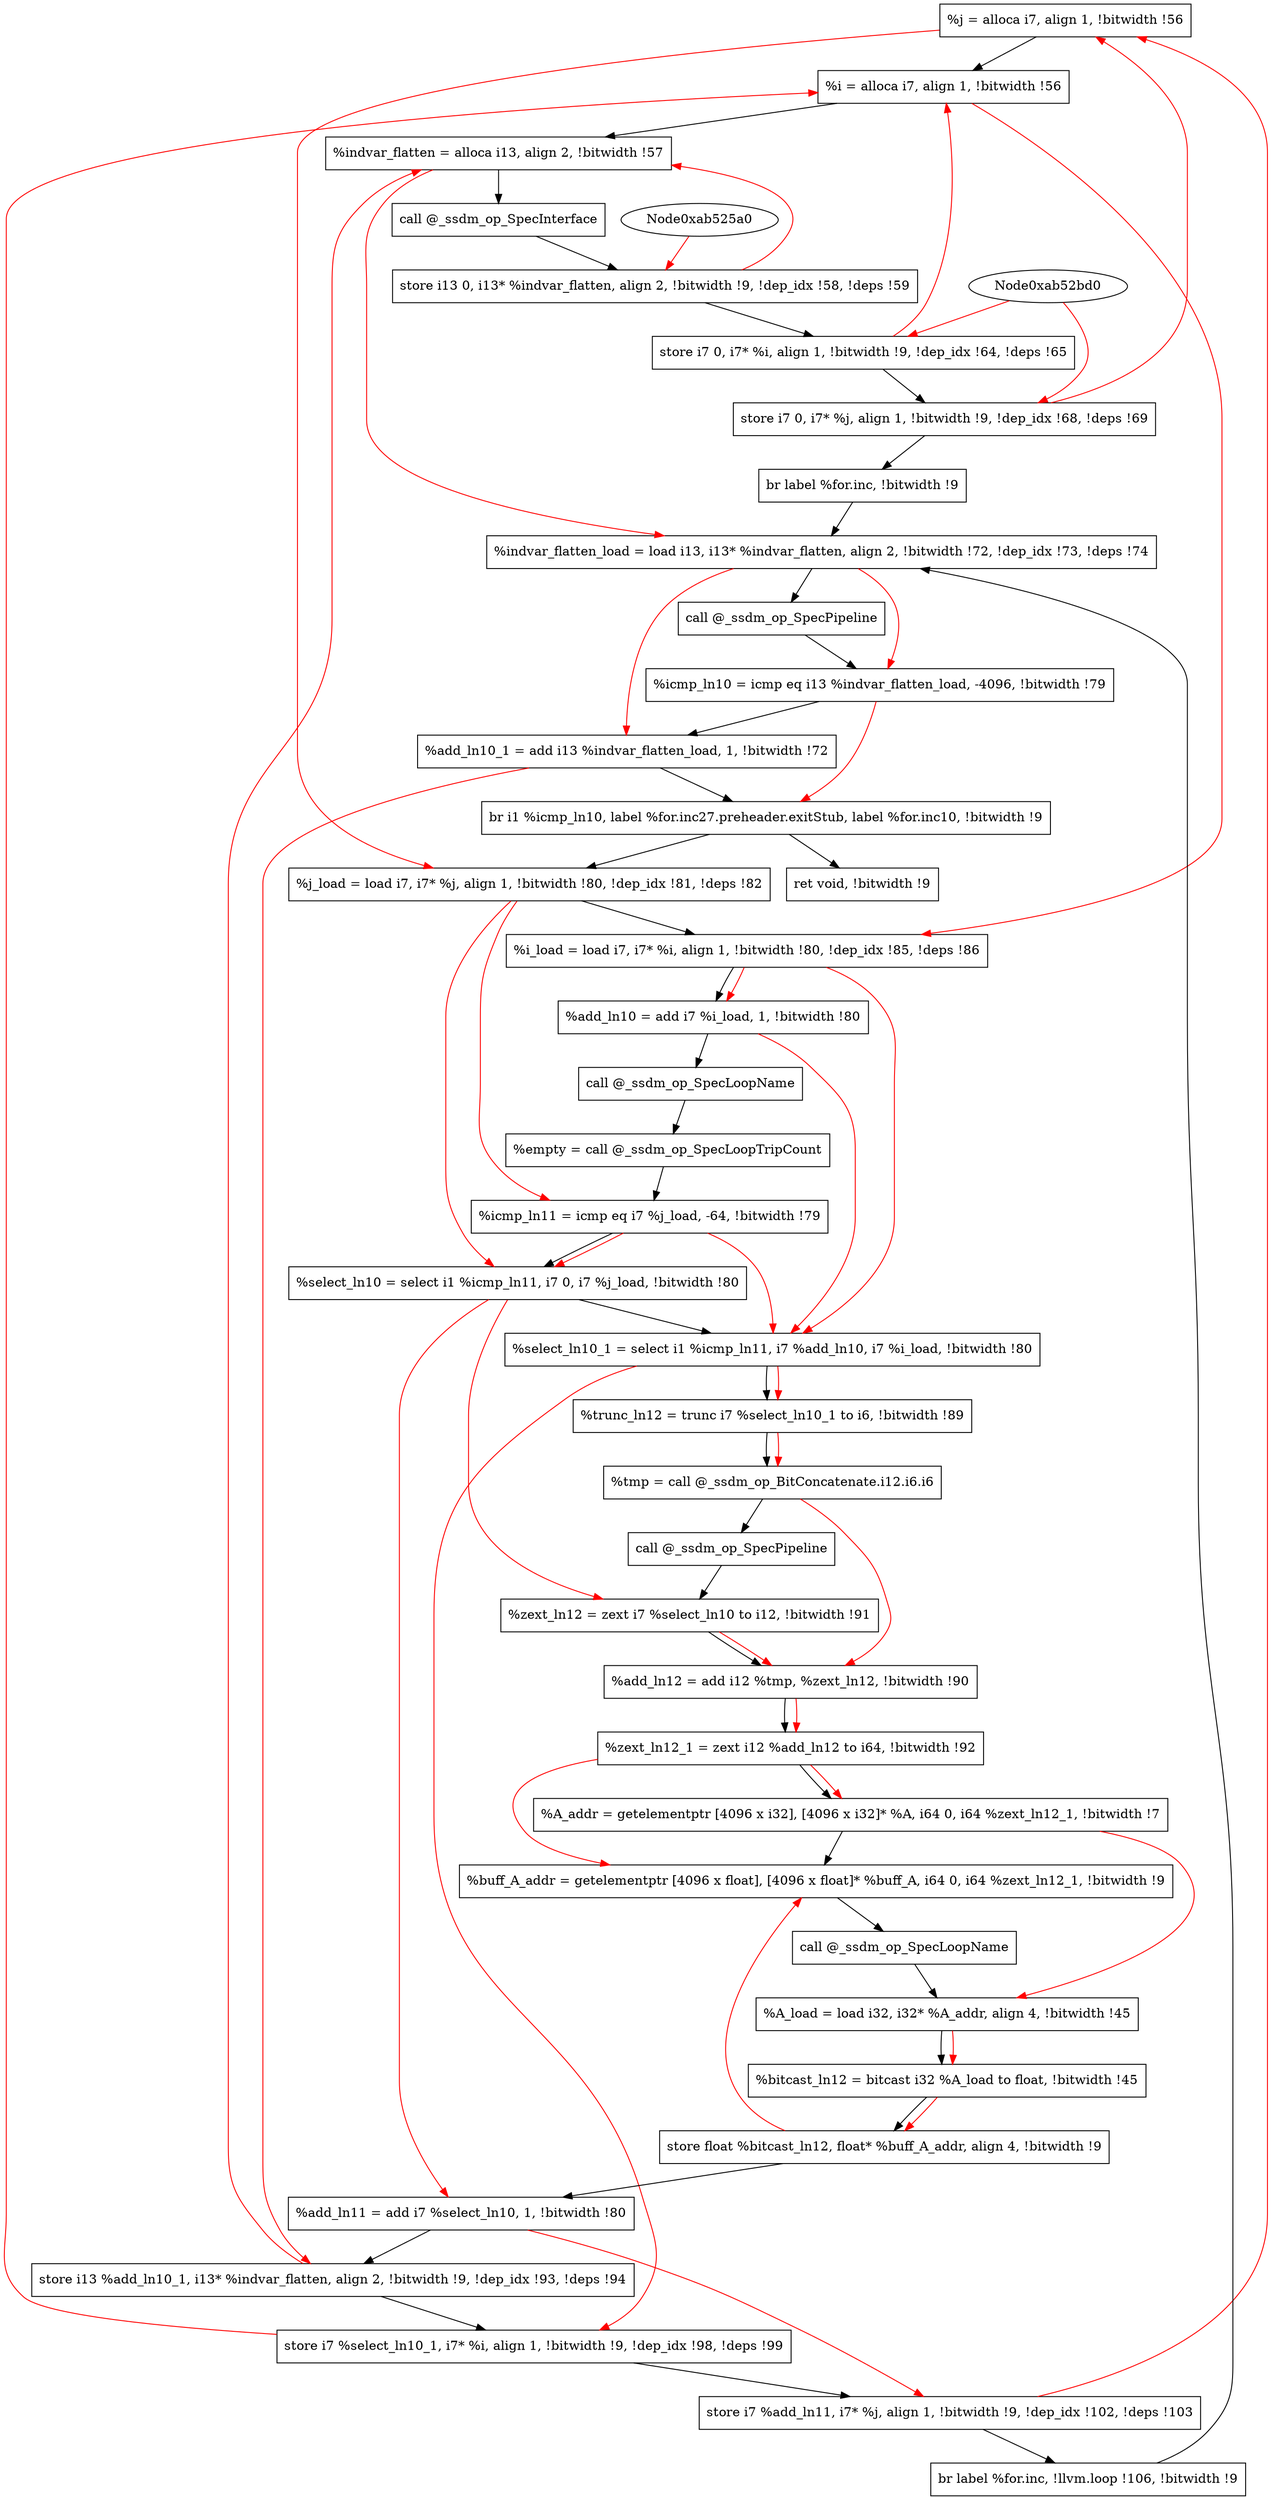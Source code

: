digraph "DFG for 'aA_Pipeline_lprd_1_lprd_2' function" {
	Node0xab59960[shape=record, label="  %j = alloca i7, align 1, !bitwidth !56"];
	Node0xab5a1e0[shape=record, label="  %i = alloca i7, align 1, !bitwidth !56"];
	Node0xab5a250[shape=record, label="  %indvar_flatten = alloca i13, align 2, !bitwidth !57"];
	Node0xab5af00[shape=record, label="call @_ssdm_op_SpecInterface"];
	Node0xab5aa10[shape=record, label="  store i13 0, i13* %indvar_flatten, align 2, !bitwidth !9, !dep_idx !58, !deps !59"];
	Node0xab5a980[shape=record, label="  store i7 0, i7* %i, align 1, !bitwidth !9, !dep_idx !64, !deps !65"];
	Node0xab5b4f0[shape=record, label="  store i7 0, i7* %j, align 1, !bitwidth !9, !dep_idx !68, !deps !69"];
	Node0xab5b850[shape=record, label="  br label %for.inc, !bitwidth !9"];
	Node0xab5b990[shape=record, label="  ret void, !bitwidth !9"];
	Node0xab5ba00[shape=record, label="  %indvar_flatten_load = load i13, i13* %indvar_flatten, align 2, !bitwidth !72, !dep_idx !73, !deps !74"];
	Node0xab5ac40[shape=record, label="call @_ssdm_op_SpecPipeline"];
	Node0xab5be00[shape=record, label="  %icmp_ln10 = icmp eq i13 %indvar_flatten_load, -4096, !bitwidth !79"];
	Node0xab5bec0[shape=record, label="  %add_ln10_1 = add i13 %indvar_flatten_load, 1, !bitwidth !72"];
	Node0xab5bff0[shape=record, label="  br i1 %icmp_ln10, label %for.inc27.preheader.exitStub, label %for.inc10, !bitwidth !9"];
	Node0xab5c060[shape=record, label="  %j_load = load i7, i7* %j, align 1, !bitwidth !80, !dep_idx !81, !deps !82"];
	Node0xab5c4f0[shape=record, label="  %i_load = load i7, i7* %i, align 1, !bitwidth !80, !dep_idx !85, !deps !86"];
	Node0xab5c820[shape=record, label="  %add_ln10 = add i7 %i_load, 1, !bitwidth !80"];
	Node0xab513a0[shape=record, label="call @_ssdm_op_SpecLoopName"];
	Node0xab597f0[shape=record, label="%empty = call @_ssdm_op_SpecLoopTripCount"];
	Node0xab51520[shape=record, label="  %icmp_ln11 = icmp eq i7 %j_load, -64, !bitwidth !79"];
	Node0xab515d0[shape=record, label="  %select_ln10 = select i1 %icmp_ln11, i7 0, i7 %j_load, !bitwidth !80"];
	Node0xab51680[shape=record, label="  %select_ln10_1 = select i1 %icmp_ln11, i7 %add_ln10, i7 %i_load, !bitwidth !80"];
	Node0xab516f0[shape=record, label="  %trunc_ln12 = trunc i7 %select_ln10_1 to i6, !bitwidth !89"];
	Node0xab51870[shape=record, label="%tmp = call @_ssdm_op_BitConcatenate.i12.i6.i6"];
	Node0xab5ab20[shape=record, label="call @_ssdm_op_SpecPipeline"];
	Node0xab519b0[shape=record, label="  %zext_ln12 = zext i7 %select_ln10 to i12, !bitwidth !91"];
	Node0xab51a40[shape=record, label="  %add_ln12 = add i12 %tmp, %zext_ln12, !bitwidth !90"];
	Node0xab51ab0[shape=record, label="  %zext_ln12_1 = zext i12 %add_ln12 to i64, !bitwidth !92"];
	Node0xab51b90[shape=record, label="  %A_addr = getelementptr [4096 x i32], [4096 x i32]* %A, i64 0, i64 %zext_ln12_1, !bitwidth !7"];
	Node0xab51c50[shape=record, label="  %buff_A_addr = getelementptr [4096 x float], [4096 x float]* %buff_A, i64 0, i64 %zext_ln12_1, !bitwidth !9"];
	Node0xab5f850[shape=record, label="call @_ssdm_op_SpecLoopName"];
	Node0xab5f920[shape=record, label="  %A_load = load i32, i32* %A_addr, align 4, !bitwidth !45"];
	Node0xab5f9b0[shape=record, label="  %bitcast_ln12 = bitcast i32 %A_load to float, !bitwidth !45"];
	Node0xab5fa40[shape=record, label="  store float %bitcast_ln12, float* %buff_A_addr, align 4, !bitwidth !9"];
	Node0xab5fad0[shape=record, label="  %add_ln11 = add i7 %select_ln10, 1, !bitwidth !80"];
	Node0xab5fb60[shape=record, label="  store i13 %add_ln10_1, i13* %indvar_flatten, align 2, !bitwidth !9, !dep_idx !93, !deps !94"];
	Node0xab5fe70[shape=record, label="  store i7 %select_ln10_1, i7* %i, align 1, !bitwidth !9, !dep_idx !98, !deps !99"];
	Node0xab60180[shape=record, label="  store i7 %add_ln11, i7* %j, align 1, !bitwidth !9, !dep_idx !102, !deps !103"];
	Node0xab60470[shape=record, label="  br label %for.inc, !llvm.loop !106, !bitwidth !9"];
	Node0xab59960 -> Node0xab5a1e0
	Node0xab5a1e0 -> Node0xab5a250
	Node0xab5a250 -> Node0xab5af00
	Node0xab5af00 -> Node0xab5aa10
	Node0xab5aa10 -> Node0xab5a980
	Node0xab5a980 -> Node0xab5b4f0
	Node0xab5b4f0 -> Node0xab5b850
	Node0xab5b850 -> Node0xab5ba00
	Node0xab5ba00 -> Node0xab5ac40
	Node0xab5ac40 -> Node0xab5be00
	Node0xab5be00 -> Node0xab5bec0
	Node0xab5bec0 -> Node0xab5bff0
	Node0xab5bff0 -> Node0xab5b990
	Node0xab5bff0 -> Node0xab5c060
	Node0xab5c060 -> Node0xab5c4f0
	Node0xab5c4f0 -> Node0xab5c820
	Node0xab5c820 -> Node0xab513a0
	Node0xab513a0 -> Node0xab597f0
	Node0xab597f0 -> Node0xab51520
	Node0xab51520 -> Node0xab515d0
	Node0xab515d0 -> Node0xab51680
	Node0xab51680 -> Node0xab516f0
	Node0xab516f0 -> Node0xab51870
	Node0xab51870 -> Node0xab5ab20
	Node0xab5ab20 -> Node0xab519b0
	Node0xab519b0 -> Node0xab51a40
	Node0xab51a40 -> Node0xab51ab0
	Node0xab51ab0 -> Node0xab51b90
	Node0xab51b90 -> Node0xab51c50
	Node0xab51c50 -> Node0xab5f850
	Node0xab5f850 -> Node0xab5f920
	Node0xab5f920 -> Node0xab5f9b0
	Node0xab5f9b0 -> Node0xab5fa40
	Node0xab5fa40 -> Node0xab5fad0
	Node0xab5fad0 -> Node0xab5fb60
	Node0xab5fb60 -> Node0xab5fe70
	Node0xab5fe70 -> Node0xab60180
	Node0xab60180 -> Node0xab60470
	Node0xab60470 -> Node0xab5ba00
edge [color=red]
	Node0xab525a0 -> Node0xab5aa10
	Node0xab5aa10 -> Node0xab5a250
	Node0xab52bd0 -> Node0xab5a980
	Node0xab5a980 -> Node0xab5a1e0
	Node0xab52bd0 -> Node0xab5b4f0
	Node0xab5b4f0 -> Node0xab59960
	Node0xab5a250 -> Node0xab5ba00
	Node0xab5ba00 -> Node0xab5be00
	Node0xab5ba00 -> Node0xab5bec0
	Node0xab5be00 -> Node0xab5bff0
	Node0xab59960 -> Node0xab5c060
	Node0xab5a1e0 -> Node0xab5c4f0
	Node0xab5c4f0 -> Node0xab5c820
	Node0xab5c060 -> Node0xab51520
	Node0xab51520 -> Node0xab515d0
	Node0xab5c060 -> Node0xab515d0
	Node0xab51520 -> Node0xab51680
	Node0xab5c820 -> Node0xab51680
	Node0xab5c4f0 -> Node0xab51680
	Node0xab51680 -> Node0xab516f0
	Node0xab516f0 -> Node0xab51870
	Node0xab515d0 -> Node0xab519b0
	Node0xab51870 -> Node0xab51a40
	Node0xab519b0 -> Node0xab51a40
	Node0xab51a40 -> Node0xab51ab0
	Node0xab51ab0 -> Node0xab51b90
	Node0xab51ab0 -> Node0xab51c50
	Node0xab51b90 -> Node0xab5f920
	Node0xab5f920 -> Node0xab5f9b0
	Node0xab5f9b0 -> Node0xab5fa40
	Node0xab5fa40 -> Node0xab51c50
	Node0xab515d0 -> Node0xab5fad0
	Node0xab5bec0 -> Node0xab5fb60
	Node0xab5fb60 -> Node0xab5a250
	Node0xab51680 -> Node0xab5fe70
	Node0xab5fe70 -> Node0xab5a1e0
	Node0xab5fad0 -> Node0xab60180
	Node0xab60180 -> Node0xab59960
}
